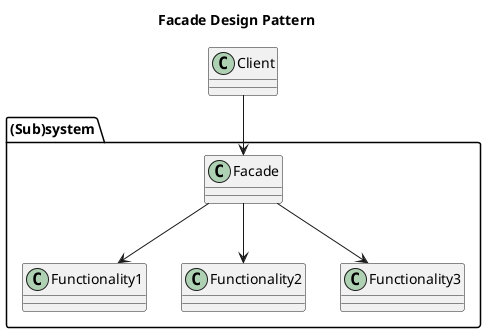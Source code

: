 @startuml facade

title Facade Design Pattern

class Client

package "(Sub)system" {
    class Facade

    class Functionality1
    class Functionality2
    class Functionality3
}

Client --> Facade

Facade --> Functionality1
Facade --> Functionality2
Facade --> Functionality3

@enduml